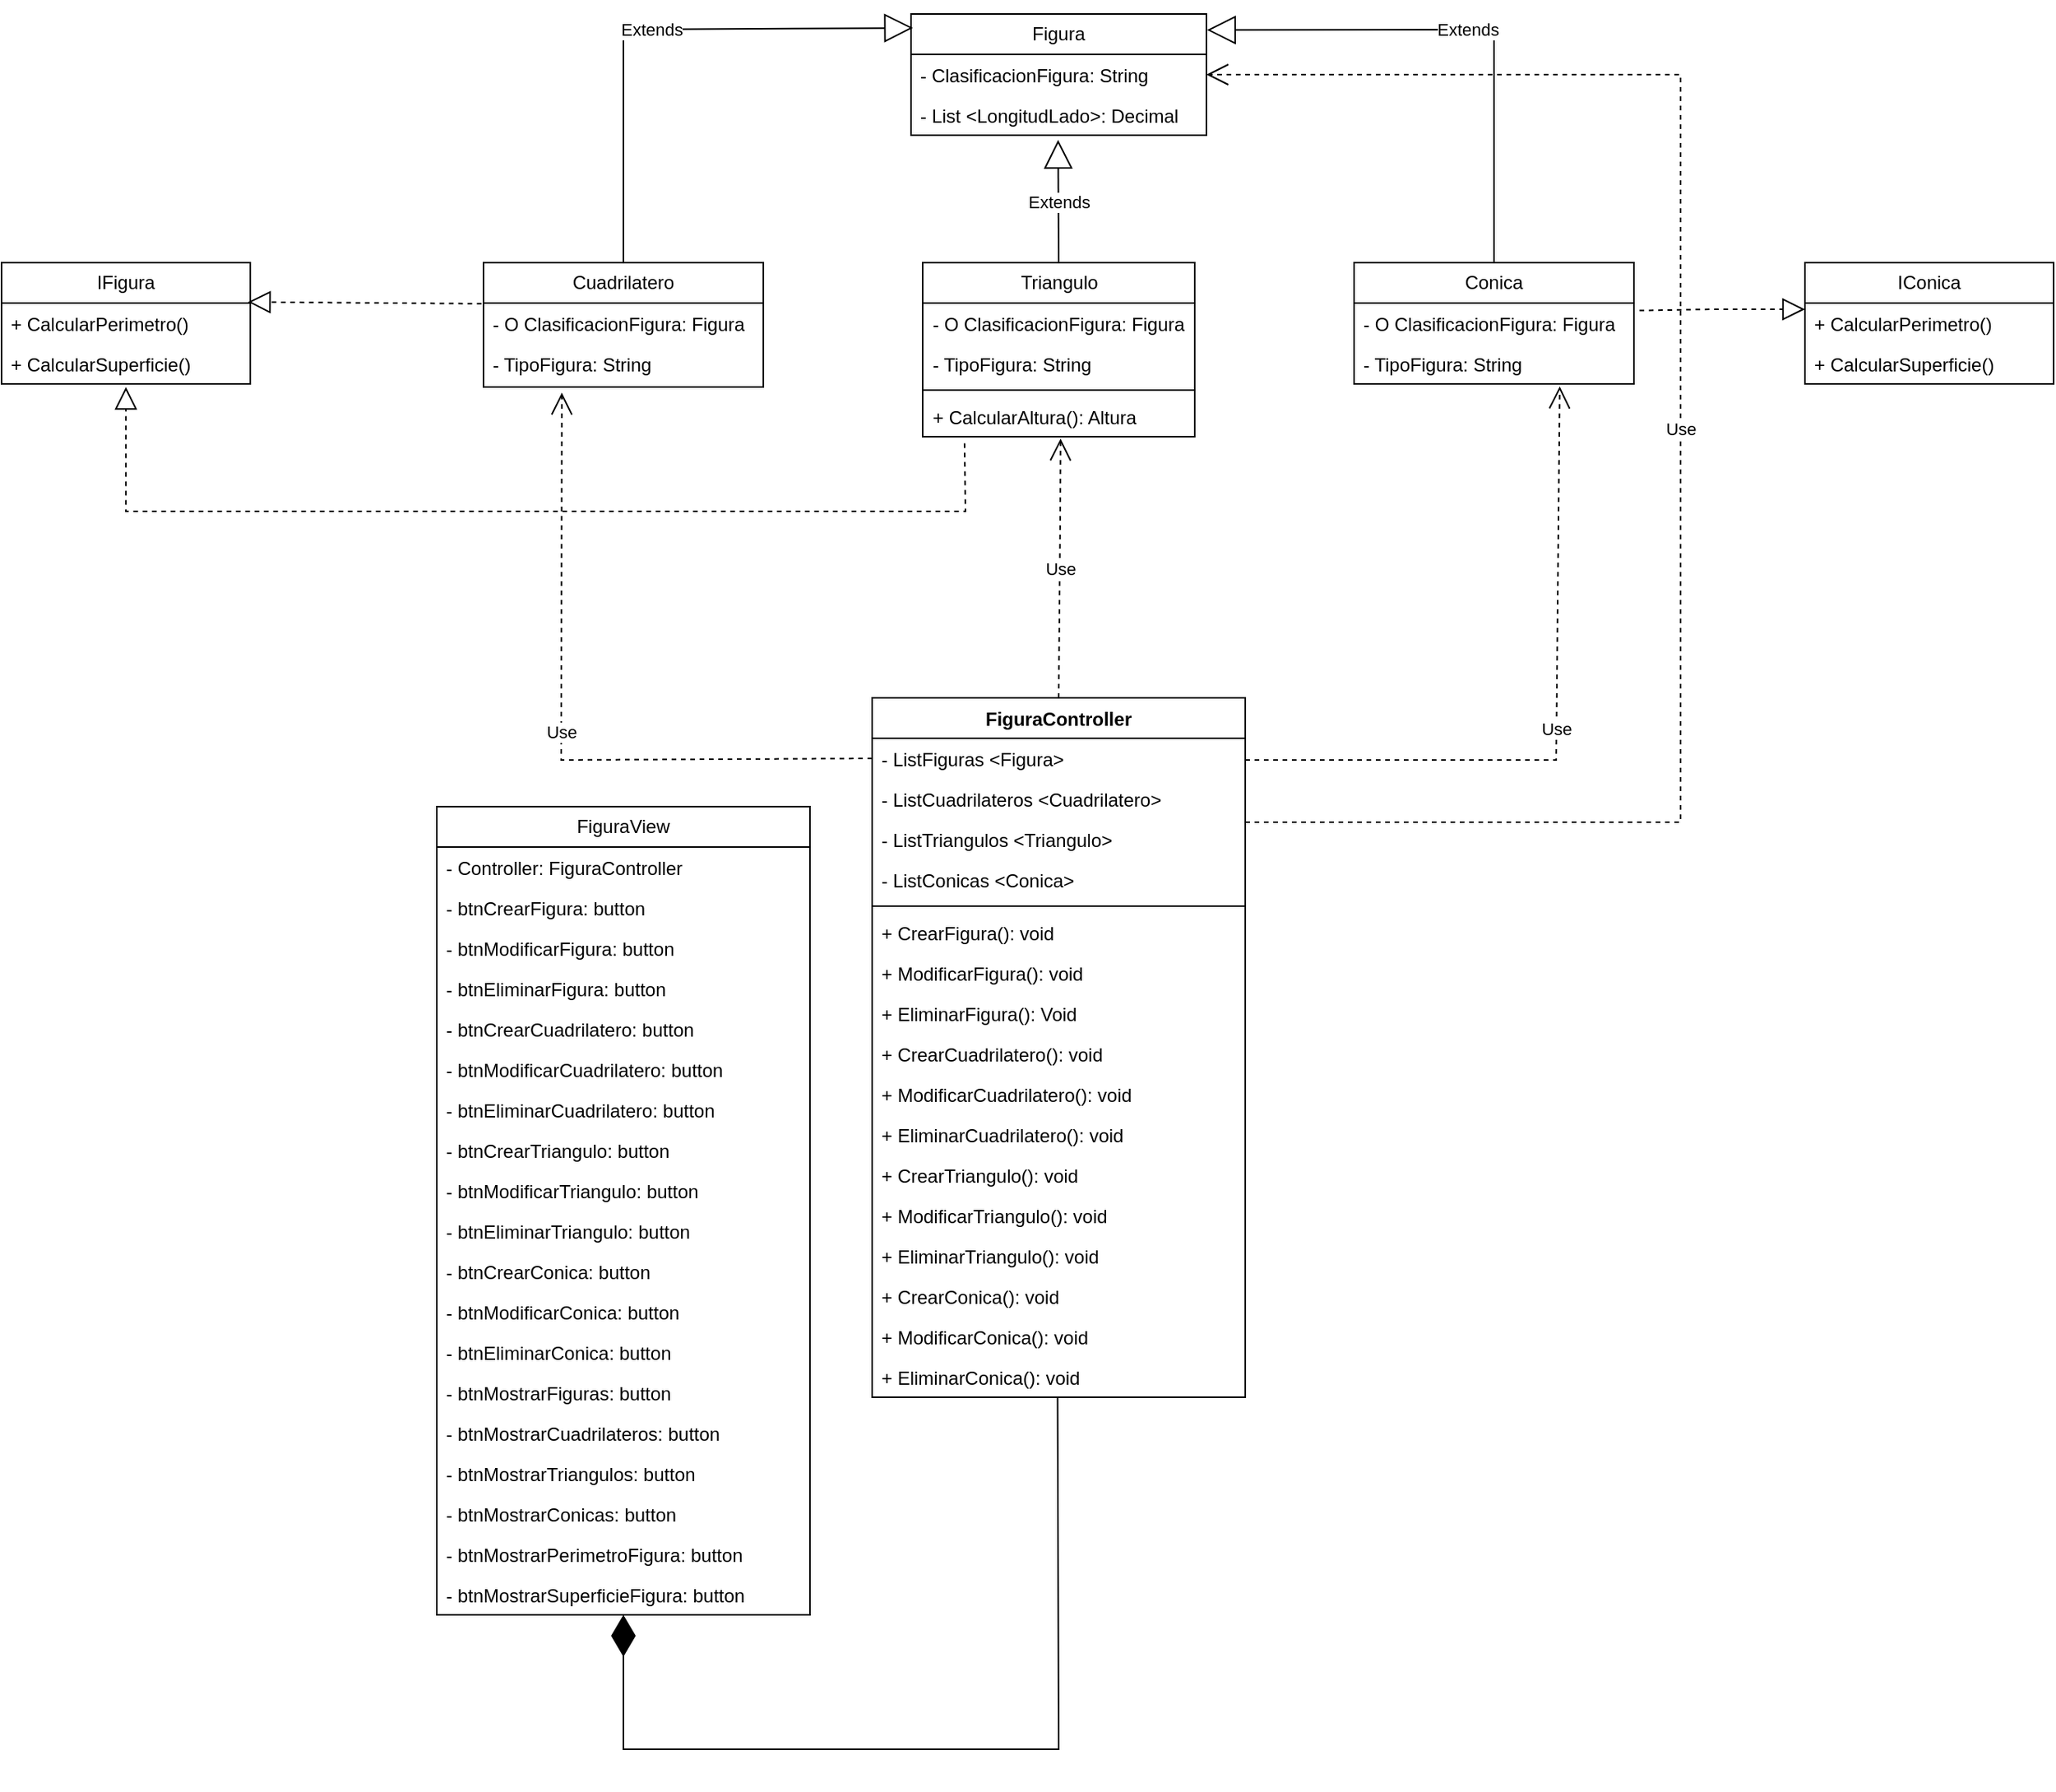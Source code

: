 <mxfile version="24.2.3" type="github">
  <diagram name="Page-1" id="c4acf3e9-155e-7222-9cf6-157b1a14988f">
    <mxGraphModel dx="2759" dy="1025" grid="1" gridSize="10" guides="1" tooltips="1" connect="1" arrows="1" fold="1" page="1" pageScale="1" pageWidth="850" pageHeight="1100" background="none" math="0" shadow="0">
      <root>
        <mxCell id="0" />
        <mxCell id="1" parent="0" />
        <mxCell id="8RnnDRSXlexf_g840mKL-1" value="Figura" style="swimlane;fontStyle=0;childLayout=stackLayout;horizontal=1;startSize=26;fillColor=none;horizontalStack=0;resizeParent=1;resizeParentMax=0;resizeLast=0;collapsible=1;marginBottom=0;whiteSpace=wrap;html=1;" parent="1" vertex="1">
          <mxGeometry x="305" y="40" width="190" height="78" as="geometry" />
        </mxCell>
        <mxCell id="8RnnDRSXlexf_g840mKL-2" value="- ClasificacionFigura: String&lt;div&gt;&lt;br&gt;&lt;/div&gt;" style="text;strokeColor=none;fillColor=none;align=left;verticalAlign=top;spacingLeft=4;spacingRight=4;overflow=hidden;rotatable=0;points=[[0,0.5],[1,0.5]];portConstraint=eastwest;whiteSpace=wrap;html=1;" parent="8RnnDRSXlexf_g840mKL-1" vertex="1">
          <mxGeometry y="26" width="190" height="26" as="geometry" />
        </mxCell>
        <mxCell id="8RnnDRSXlexf_g840mKL-3" value="- List &amp;lt;LongitudLado&amp;gt;: Decimal" style="text;strokeColor=none;fillColor=none;align=left;verticalAlign=top;spacingLeft=4;spacingRight=4;overflow=hidden;rotatable=0;points=[[0,0.5],[1,0.5]];portConstraint=eastwest;whiteSpace=wrap;html=1;" parent="8RnnDRSXlexf_g840mKL-1" vertex="1">
          <mxGeometry y="52" width="190" height="26" as="geometry" />
        </mxCell>
        <mxCell id="8RnnDRSXlexf_g840mKL-14" value="Cuadrilatero" style="swimlane;fontStyle=0;childLayout=stackLayout;horizontal=1;startSize=26;fillColor=none;horizontalStack=0;resizeParent=1;resizeParentMax=0;resizeLast=0;collapsible=1;marginBottom=0;whiteSpace=wrap;html=1;" parent="1" vertex="1">
          <mxGeometry x="30" y="200" width="180" height="80" as="geometry" />
        </mxCell>
        <mxCell id="8RnnDRSXlexf_g840mKL-15" value="- O ClasificacionFigura: Figura" style="text;strokeColor=none;fillColor=none;align=left;verticalAlign=top;spacingLeft=4;spacingRight=4;overflow=hidden;rotatable=0;points=[[0,0.5],[1,0.5]];portConstraint=eastwest;whiteSpace=wrap;html=1;" parent="8RnnDRSXlexf_g840mKL-14" vertex="1">
          <mxGeometry y="26" width="180" height="26" as="geometry" />
        </mxCell>
        <mxCell id="8RnnDRSXlexf_g840mKL-26" value="- TipoFigura: String" style="text;strokeColor=none;fillColor=none;align=left;verticalAlign=top;spacingLeft=4;spacingRight=4;overflow=hidden;rotatable=0;points=[[0,0.5],[1,0.5]];portConstraint=eastwest;whiteSpace=wrap;html=1;" parent="8RnnDRSXlexf_g840mKL-14" vertex="1">
          <mxGeometry y="52" width="180" height="26" as="geometry" />
        </mxCell>
        <mxCell id="8RnnDRSXlexf_g840mKL-16" value="&lt;div&gt;&lt;br&gt;&lt;/div&gt;" style="text;strokeColor=none;fillColor=none;align=left;verticalAlign=top;spacingLeft=4;spacingRight=4;overflow=hidden;rotatable=0;points=[[0,0.5],[1,0.5]];portConstraint=eastwest;whiteSpace=wrap;html=1;" parent="8RnnDRSXlexf_g840mKL-14" vertex="1">
          <mxGeometry y="78" width="180" height="2" as="geometry" />
        </mxCell>
        <mxCell id="8RnnDRSXlexf_g840mKL-20" value="Triangulo" style="swimlane;fontStyle=0;childLayout=stackLayout;horizontal=1;startSize=26;fillColor=none;horizontalStack=0;resizeParent=1;resizeParentMax=0;resizeLast=0;collapsible=1;marginBottom=0;whiteSpace=wrap;html=1;" parent="1" vertex="1">
          <mxGeometry x="312.5" y="200" width="175" height="112" as="geometry" />
        </mxCell>
        <mxCell id="8RnnDRSXlexf_g840mKL-21" value="- O ClasificacionFigura: Figura" style="text;strokeColor=none;fillColor=none;align=left;verticalAlign=top;spacingLeft=4;spacingRight=4;overflow=hidden;rotatable=0;points=[[0,0.5],[1,0.5]];portConstraint=eastwest;whiteSpace=wrap;html=1;" parent="8RnnDRSXlexf_g840mKL-20" vertex="1">
          <mxGeometry y="26" width="175" height="26" as="geometry" />
        </mxCell>
        <mxCell id="8RnnDRSXlexf_g840mKL-22" value="- TipoFigura: String&lt;div&gt;&lt;br&gt;&lt;/div&gt;" style="text;strokeColor=none;fillColor=none;align=left;verticalAlign=top;spacingLeft=4;spacingRight=4;overflow=hidden;rotatable=0;points=[[0,0.5],[1,0.5]];portConstraint=eastwest;whiteSpace=wrap;html=1;" parent="8RnnDRSXlexf_g840mKL-20" vertex="1">
          <mxGeometry y="52" width="175" height="26" as="geometry" />
        </mxCell>
        <mxCell id="ssvTeVl3Sau00PiMSClQ-30" value="" style="line;strokeWidth=1;fillColor=none;align=left;verticalAlign=middle;spacingTop=-1;spacingLeft=3;spacingRight=3;rotatable=0;labelPosition=right;points=[];portConstraint=eastwest;strokeColor=inherit;" parent="8RnnDRSXlexf_g840mKL-20" vertex="1">
          <mxGeometry y="78" width="175" height="8" as="geometry" />
        </mxCell>
        <mxCell id="ssvTeVl3Sau00PiMSClQ-29" value="+ CalcularAltura(): Altura" style="text;strokeColor=none;fillColor=none;align=left;verticalAlign=top;spacingLeft=4;spacingRight=4;overflow=hidden;rotatable=0;points=[[0,0.5],[1,0.5]];portConstraint=eastwest;whiteSpace=wrap;html=1;" parent="8RnnDRSXlexf_g840mKL-20" vertex="1">
          <mxGeometry y="86" width="175" height="26" as="geometry" />
        </mxCell>
        <mxCell id="8RnnDRSXlexf_g840mKL-27" value="Conica" style="swimlane;fontStyle=0;childLayout=stackLayout;horizontal=1;startSize=26;fillColor=none;horizontalStack=0;resizeParent=1;resizeParentMax=0;resizeLast=0;collapsible=1;marginBottom=0;whiteSpace=wrap;html=1;" parent="1" vertex="1">
          <mxGeometry x="590" y="200" width="180" height="78" as="geometry" />
        </mxCell>
        <mxCell id="8RnnDRSXlexf_g840mKL-28" value="- O ClasificacionFigura: Figura" style="text;strokeColor=none;fillColor=none;align=left;verticalAlign=top;spacingLeft=4;spacingRight=4;overflow=hidden;rotatable=0;points=[[0,0.5],[1,0.5]];portConstraint=eastwest;whiteSpace=wrap;html=1;" parent="8RnnDRSXlexf_g840mKL-27" vertex="1">
          <mxGeometry y="26" width="180" height="26" as="geometry" />
        </mxCell>
        <mxCell id="8RnnDRSXlexf_g840mKL-29" value="- TipoFigura: String" style="text;strokeColor=none;fillColor=none;align=left;verticalAlign=top;spacingLeft=4;spacingRight=4;overflow=hidden;rotatable=0;points=[[0,0.5],[1,0.5]];portConstraint=eastwest;whiteSpace=wrap;html=1;" parent="8RnnDRSXlexf_g840mKL-27" vertex="1">
          <mxGeometry y="52" width="180" height="26" as="geometry" />
        </mxCell>
        <mxCell id="8RnnDRSXlexf_g840mKL-39" value="Extends" style="endArrow=block;endSize=16;endFill=0;html=1;rounded=0;exitX=0.5;exitY=0;exitDx=0;exitDy=0;entryX=0.007;entryY=0.115;entryDx=0;entryDy=0;entryPerimeter=0;" parent="1" source="8RnnDRSXlexf_g840mKL-14" target="8RnnDRSXlexf_g840mKL-1" edge="1">
          <mxGeometry width="160" relative="1" as="geometry">
            <mxPoint x="190" y="220" as="sourcePoint" />
            <mxPoint x="300" y="50" as="targetPoint" />
            <Array as="points">
              <mxPoint x="120" y="50" />
            </Array>
          </mxGeometry>
        </mxCell>
        <mxCell id="8RnnDRSXlexf_g840mKL-40" value="Extends" style="endArrow=block;endSize=16;endFill=0;html=1;rounded=0;exitX=0.5;exitY=0;exitDx=0;exitDy=0;entryX=0.498;entryY=1.115;entryDx=0;entryDy=0;entryPerimeter=0;" parent="1" source="8RnnDRSXlexf_g840mKL-20" target="8RnnDRSXlexf_g840mKL-3" edge="1">
          <mxGeometry width="160" relative="1" as="geometry">
            <mxPoint x="400" y="190" as="sourcePoint" />
            <mxPoint x="560" y="190" as="targetPoint" />
          </mxGeometry>
        </mxCell>
        <mxCell id="8RnnDRSXlexf_g840mKL-41" value="Extends" style="endArrow=block;endSize=16;endFill=0;html=1;rounded=0;exitX=0.5;exitY=0;exitDx=0;exitDy=0;entryX=1.002;entryY=0.132;entryDx=0;entryDy=0;entryPerimeter=0;" parent="1" source="8RnnDRSXlexf_g840mKL-27" target="8RnnDRSXlexf_g840mKL-1" edge="1">
          <mxGeometry width="160" relative="1" as="geometry">
            <mxPoint x="650" y="80" as="sourcePoint" />
            <mxPoint x="810" y="80" as="targetPoint" />
            <Array as="points">
              <mxPoint x="680" y="50" />
            </Array>
          </mxGeometry>
        </mxCell>
        <mxCell id="i74BRaKT675qqBD5_0Uw-1" value="FiguraController&lt;div&gt;&lt;br&gt;&lt;/div&gt;" style="swimlane;fontStyle=1;align=center;verticalAlign=top;childLayout=stackLayout;horizontal=1;startSize=26;horizontalStack=0;resizeParent=1;resizeParentMax=0;resizeLast=0;collapsible=1;marginBottom=0;whiteSpace=wrap;html=1;" parent="1" vertex="1">
          <mxGeometry x="280" y="480" width="240" height="450" as="geometry" />
        </mxCell>
        <mxCell id="i74BRaKT675qqBD5_0Uw-2" value="- ListFiguras &amp;lt;Figura&amp;gt;" style="text;strokeColor=none;fillColor=none;align=left;verticalAlign=top;spacingLeft=4;spacingRight=4;overflow=hidden;rotatable=0;points=[[0,0.5],[1,0.5]];portConstraint=eastwest;whiteSpace=wrap;html=1;" parent="i74BRaKT675qqBD5_0Uw-1" vertex="1">
          <mxGeometry y="26" width="240" height="26" as="geometry" />
        </mxCell>
        <mxCell id="i74BRaKT675qqBD5_0Uw-16" value="- ListCuadrilateros &amp;lt;Cuadrilatero&amp;gt;" style="text;strokeColor=none;fillColor=none;align=left;verticalAlign=top;spacingLeft=4;spacingRight=4;overflow=hidden;rotatable=0;points=[[0,0.5],[1,0.5]];portConstraint=eastwest;whiteSpace=wrap;html=1;" parent="i74BRaKT675qqBD5_0Uw-1" vertex="1">
          <mxGeometry y="52" width="240" height="26" as="geometry" />
        </mxCell>
        <mxCell id="i74BRaKT675qqBD5_0Uw-17" value="- ListTriangulos &amp;lt;Triangulo&amp;gt;" style="text;strokeColor=none;fillColor=none;align=left;verticalAlign=top;spacingLeft=4;spacingRight=4;overflow=hidden;rotatable=0;points=[[0,0.5],[1,0.5]];portConstraint=eastwest;whiteSpace=wrap;html=1;" parent="i74BRaKT675qqBD5_0Uw-1" vertex="1">
          <mxGeometry y="78" width="240" height="26" as="geometry" />
        </mxCell>
        <mxCell id="i74BRaKT675qqBD5_0Uw-18" value="- ListConicas &amp;lt;Conica&amp;gt;" style="text;strokeColor=none;fillColor=none;align=left;verticalAlign=top;spacingLeft=4;spacingRight=4;overflow=hidden;rotatable=0;points=[[0,0.5],[1,0.5]];portConstraint=eastwest;whiteSpace=wrap;html=1;" parent="i74BRaKT675qqBD5_0Uw-1" vertex="1">
          <mxGeometry y="104" width="240" height="26" as="geometry" />
        </mxCell>
        <mxCell id="i74BRaKT675qqBD5_0Uw-3" value="" style="line;strokeWidth=1;fillColor=none;align=left;verticalAlign=middle;spacingTop=-1;spacingLeft=3;spacingRight=3;rotatable=0;labelPosition=right;points=[];portConstraint=eastwest;strokeColor=inherit;" parent="i74BRaKT675qqBD5_0Uw-1" vertex="1">
          <mxGeometry y="130" width="240" height="8" as="geometry" />
        </mxCell>
        <mxCell id="i74BRaKT675qqBD5_0Uw-4" value="+ CrearFigura(): void" style="text;strokeColor=none;fillColor=none;align=left;verticalAlign=top;spacingLeft=4;spacingRight=4;overflow=hidden;rotatable=0;points=[[0,0.5],[1,0.5]];portConstraint=eastwest;whiteSpace=wrap;html=1;" parent="i74BRaKT675qqBD5_0Uw-1" vertex="1">
          <mxGeometry y="138" width="240" height="26" as="geometry" />
        </mxCell>
        <mxCell id="i74BRaKT675qqBD5_0Uw-6" value="+ ModificarFigura(): void" style="text;strokeColor=none;fillColor=none;align=left;verticalAlign=top;spacingLeft=4;spacingRight=4;overflow=hidden;rotatable=0;points=[[0,0.5],[1,0.5]];portConstraint=eastwest;whiteSpace=wrap;html=1;" parent="i74BRaKT675qqBD5_0Uw-1" vertex="1">
          <mxGeometry y="164" width="240" height="26" as="geometry" />
        </mxCell>
        <mxCell id="i74BRaKT675qqBD5_0Uw-5" value="+ EliminarFigura(): Void" style="text;strokeColor=none;fillColor=none;align=left;verticalAlign=top;spacingLeft=4;spacingRight=4;overflow=hidden;rotatable=0;points=[[0,0.5],[1,0.5]];portConstraint=eastwest;whiteSpace=wrap;html=1;" parent="i74BRaKT675qqBD5_0Uw-1" vertex="1">
          <mxGeometry y="190" width="240" height="26" as="geometry" />
        </mxCell>
        <mxCell id="i74BRaKT675qqBD5_0Uw-7" value="+ CrearCuadrilatero(): void" style="text;strokeColor=none;fillColor=none;align=left;verticalAlign=top;spacingLeft=4;spacingRight=4;overflow=hidden;rotatable=0;points=[[0,0.5],[1,0.5]];portConstraint=eastwest;whiteSpace=wrap;html=1;" parent="i74BRaKT675qqBD5_0Uw-1" vertex="1">
          <mxGeometry y="216" width="240" height="26" as="geometry" />
        </mxCell>
        <mxCell id="i74BRaKT675qqBD5_0Uw-8" value="+ ModificarCuadrilatero(): void" style="text;strokeColor=none;fillColor=none;align=left;verticalAlign=top;spacingLeft=4;spacingRight=4;overflow=hidden;rotatable=0;points=[[0,0.5],[1,0.5]];portConstraint=eastwest;whiteSpace=wrap;html=1;" parent="i74BRaKT675qqBD5_0Uw-1" vertex="1">
          <mxGeometry y="242" width="240" height="26" as="geometry" />
        </mxCell>
        <mxCell id="i74BRaKT675qqBD5_0Uw-9" value="+ EliminarCuadrilatero(): void" style="text;strokeColor=none;fillColor=none;align=left;verticalAlign=top;spacingLeft=4;spacingRight=4;overflow=hidden;rotatable=0;points=[[0,0.5],[1,0.5]];portConstraint=eastwest;whiteSpace=wrap;html=1;" parent="i74BRaKT675qqBD5_0Uw-1" vertex="1">
          <mxGeometry y="268" width="240" height="26" as="geometry" />
        </mxCell>
        <mxCell id="i74BRaKT675qqBD5_0Uw-10" value="+ CrearTriangulo(): void" style="text;strokeColor=none;fillColor=none;align=left;verticalAlign=top;spacingLeft=4;spacingRight=4;overflow=hidden;rotatable=0;points=[[0,0.5],[1,0.5]];portConstraint=eastwest;whiteSpace=wrap;html=1;" parent="i74BRaKT675qqBD5_0Uw-1" vertex="1">
          <mxGeometry y="294" width="240" height="26" as="geometry" />
        </mxCell>
        <mxCell id="i74BRaKT675qqBD5_0Uw-11" value="+ ModificarTriangulo(): void&lt;div&gt;&lt;br&gt;&lt;/div&gt;" style="text;strokeColor=none;fillColor=none;align=left;verticalAlign=top;spacingLeft=4;spacingRight=4;overflow=hidden;rotatable=0;points=[[0,0.5],[1,0.5]];portConstraint=eastwest;whiteSpace=wrap;html=1;" parent="i74BRaKT675qqBD5_0Uw-1" vertex="1">
          <mxGeometry y="320" width="240" height="26" as="geometry" />
        </mxCell>
        <mxCell id="i74BRaKT675qqBD5_0Uw-12" value="+ EliminarTriangulo(): void" style="text;strokeColor=none;fillColor=none;align=left;verticalAlign=top;spacingLeft=4;spacingRight=4;overflow=hidden;rotatable=0;points=[[0,0.5],[1,0.5]];portConstraint=eastwest;whiteSpace=wrap;html=1;" parent="i74BRaKT675qqBD5_0Uw-1" vertex="1">
          <mxGeometry y="346" width="240" height="26" as="geometry" />
        </mxCell>
        <mxCell id="i74BRaKT675qqBD5_0Uw-13" value="+ CrearConica(): void" style="text;strokeColor=none;fillColor=none;align=left;verticalAlign=top;spacingLeft=4;spacingRight=4;overflow=hidden;rotatable=0;points=[[0,0.5],[1,0.5]];portConstraint=eastwest;whiteSpace=wrap;html=1;" parent="i74BRaKT675qqBD5_0Uw-1" vertex="1">
          <mxGeometry y="372" width="240" height="26" as="geometry" />
        </mxCell>
        <mxCell id="i74BRaKT675qqBD5_0Uw-14" value="+ ModificarConica(): void" style="text;strokeColor=none;fillColor=none;align=left;verticalAlign=top;spacingLeft=4;spacingRight=4;overflow=hidden;rotatable=0;points=[[0,0.5],[1,0.5]];portConstraint=eastwest;whiteSpace=wrap;html=1;" parent="i74BRaKT675qqBD5_0Uw-1" vertex="1">
          <mxGeometry y="398" width="240" height="26" as="geometry" />
        </mxCell>
        <mxCell id="i74BRaKT675qqBD5_0Uw-15" value="+ EliminarConica(): void" style="text;strokeColor=none;fillColor=none;align=left;verticalAlign=top;spacingLeft=4;spacingRight=4;overflow=hidden;rotatable=0;points=[[0,0.5],[1,0.5]];portConstraint=eastwest;whiteSpace=wrap;html=1;" parent="i74BRaKT675qqBD5_0Uw-1" vertex="1">
          <mxGeometry y="424" width="240" height="26" as="geometry" />
        </mxCell>
        <mxCell id="i74BRaKT675qqBD5_0Uw-19" value="Use" style="endArrow=open;endSize=12;dashed=1;html=1;rounded=0;entryX=0.28;entryY=2.833;entryDx=0;entryDy=0;entryPerimeter=0;exitX=0;exitY=0.5;exitDx=0;exitDy=0;" parent="1" source="i74BRaKT675qqBD5_0Uw-2" target="8RnnDRSXlexf_g840mKL-16" edge="1">
          <mxGeometry width="160" relative="1" as="geometry">
            <mxPoint x="80" y="520" as="sourcePoint" />
            <mxPoint x="220" y="430" as="targetPoint" />
            <Array as="points">
              <mxPoint x="80" y="520" />
            </Array>
          </mxGeometry>
        </mxCell>
        <mxCell id="i74BRaKT675qqBD5_0Uw-20" value="Use" style="endArrow=open;endSize=12;dashed=1;html=1;rounded=0;entryX=0.735;entryY=1.064;entryDx=0;entryDy=0;entryPerimeter=0;" parent="1" target="8RnnDRSXlexf_g840mKL-29" edge="1">
          <mxGeometry width="160" relative="1" as="geometry">
            <mxPoint x="520" y="520" as="sourcePoint" />
            <mxPoint x="680" y="520" as="targetPoint" />
            <Array as="points">
              <mxPoint x="720" y="520" />
            </Array>
          </mxGeometry>
        </mxCell>
        <mxCell id="i74BRaKT675qqBD5_0Uw-21" value="Use" style="endArrow=open;endSize=12;dashed=1;html=1;rounded=0;entryX=0.507;entryY=1.046;entryDx=0;entryDy=0;entryPerimeter=0;exitX=0.5;exitY=0;exitDx=0;exitDy=0;" parent="1" target="ssvTeVl3Sau00PiMSClQ-29" edge="1" source="i74BRaKT675qqBD5_0Uw-1">
          <mxGeometry width="160" relative="1" as="geometry">
            <mxPoint x="520" y="480" as="sourcePoint" />
            <mxPoint x="680" y="480" as="targetPoint" />
            <Array as="points">
              <mxPoint x="401" y="360" />
            </Array>
          </mxGeometry>
        </mxCell>
        <mxCell id="i74BRaKT675qqBD5_0Uw-23" value="Use" style="endArrow=open;endSize=12;dashed=1;html=1;rounded=0;entryX=1;entryY=0.5;entryDx=0;entryDy=0;" parent="1" target="8RnnDRSXlexf_g840mKL-2" edge="1">
          <mxGeometry width="160" relative="1" as="geometry">
            <mxPoint x="520" y="560" as="sourcePoint" />
            <mxPoint x="560" y="120" as="targetPoint" />
            <Array as="points">
              <mxPoint x="800" y="560" />
              <mxPoint x="800" y="79" />
            </Array>
          </mxGeometry>
        </mxCell>
        <mxCell id="ssvTeVl3Sau00PiMSClQ-1" value="FiguraView" style="swimlane;fontStyle=0;childLayout=stackLayout;horizontal=1;startSize=26;fillColor=none;horizontalStack=0;resizeParent=1;resizeParentMax=0;resizeLast=0;collapsible=1;marginBottom=0;whiteSpace=wrap;html=1;" parent="1" vertex="1">
          <mxGeometry y="550" width="240" height="520" as="geometry" />
        </mxCell>
        <mxCell id="ssvTeVl3Sau00PiMSClQ-2" value="- Controller: FiguraController" style="text;strokeColor=none;fillColor=none;align=left;verticalAlign=top;spacingLeft=4;spacingRight=4;overflow=hidden;rotatable=0;points=[[0,0.5],[1,0.5]];portConstraint=eastwest;whiteSpace=wrap;html=1;" parent="ssvTeVl3Sau00PiMSClQ-1" vertex="1">
          <mxGeometry y="26" width="240" height="26" as="geometry" />
        </mxCell>
        <mxCell id="ssvTeVl3Sau00PiMSClQ-3" value="- btnCrearFigura: button" style="text;strokeColor=none;fillColor=none;align=left;verticalAlign=top;spacingLeft=4;spacingRight=4;overflow=hidden;rotatable=0;points=[[0,0.5],[1,0.5]];portConstraint=eastwest;whiteSpace=wrap;html=1;" parent="ssvTeVl3Sau00PiMSClQ-1" vertex="1">
          <mxGeometry y="52" width="240" height="26" as="geometry" />
        </mxCell>
        <mxCell id="ssvTeVl3Sau00PiMSClQ-4" value="- btnModificarFigura: button" style="text;strokeColor=none;fillColor=none;align=left;verticalAlign=top;spacingLeft=4;spacingRight=4;overflow=hidden;rotatable=0;points=[[0,0.5],[1,0.5]];portConstraint=eastwest;whiteSpace=wrap;html=1;" parent="ssvTeVl3Sau00PiMSClQ-1" vertex="1">
          <mxGeometry y="78" width="240" height="26" as="geometry" />
        </mxCell>
        <mxCell id="ssvTeVl3Sau00PiMSClQ-5" value="- btnEliminarFigura: button" style="text;strokeColor=none;fillColor=none;align=left;verticalAlign=top;spacingLeft=4;spacingRight=4;overflow=hidden;rotatable=0;points=[[0,0.5],[1,0.5]];portConstraint=eastwest;whiteSpace=wrap;html=1;" parent="ssvTeVl3Sau00PiMSClQ-1" vertex="1">
          <mxGeometry y="104" width="240" height="26" as="geometry" />
        </mxCell>
        <mxCell id="ssvTeVl3Sau00PiMSClQ-6" value="- btnCrearCuadrilatero: button" style="text;strokeColor=none;fillColor=none;align=left;verticalAlign=top;spacingLeft=4;spacingRight=4;overflow=hidden;rotatable=0;points=[[0,0.5],[1,0.5]];portConstraint=eastwest;whiteSpace=wrap;html=1;" parent="ssvTeVl3Sau00PiMSClQ-1" vertex="1">
          <mxGeometry y="130" width="240" height="26" as="geometry" />
        </mxCell>
        <mxCell id="ssvTeVl3Sau00PiMSClQ-7" value="- btnModificarCuadrilatero: button" style="text;strokeColor=none;fillColor=none;align=left;verticalAlign=top;spacingLeft=4;spacingRight=4;overflow=hidden;rotatable=0;points=[[0,0.5],[1,0.5]];portConstraint=eastwest;whiteSpace=wrap;html=1;" parent="ssvTeVl3Sau00PiMSClQ-1" vertex="1">
          <mxGeometry y="156" width="240" height="26" as="geometry" />
        </mxCell>
        <mxCell id="ssvTeVl3Sau00PiMSClQ-8" value="- btnEliminarCuadrilatero: button" style="text;strokeColor=none;fillColor=none;align=left;verticalAlign=top;spacingLeft=4;spacingRight=4;overflow=hidden;rotatable=0;points=[[0,0.5],[1,0.5]];portConstraint=eastwest;whiteSpace=wrap;html=1;" parent="ssvTeVl3Sau00PiMSClQ-1" vertex="1">
          <mxGeometry y="182" width="240" height="26" as="geometry" />
        </mxCell>
        <mxCell id="ssvTeVl3Sau00PiMSClQ-9" value="- btnCrearTriangulo: button" style="text;strokeColor=none;fillColor=none;align=left;verticalAlign=top;spacingLeft=4;spacingRight=4;overflow=hidden;rotatable=0;points=[[0,0.5],[1,0.5]];portConstraint=eastwest;whiteSpace=wrap;html=1;" parent="ssvTeVl3Sau00PiMSClQ-1" vertex="1">
          <mxGeometry y="208" width="240" height="26" as="geometry" />
        </mxCell>
        <mxCell id="ssvTeVl3Sau00PiMSClQ-10" value="- btnModificarTriangulo: button" style="text;strokeColor=none;fillColor=none;align=left;verticalAlign=top;spacingLeft=4;spacingRight=4;overflow=hidden;rotatable=0;points=[[0,0.5],[1,0.5]];portConstraint=eastwest;whiteSpace=wrap;html=1;" parent="ssvTeVl3Sau00PiMSClQ-1" vertex="1">
          <mxGeometry y="234" width="240" height="26" as="geometry" />
        </mxCell>
        <mxCell id="ssvTeVl3Sau00PiMSClQ-11" value="- btnEliminarTriangulo: button" style="text;strokeColor=none;fillColor=none;align=left;verticalAlign=top;spacingLeft=4;spacingRight=4;overflow=hidden;rotatable=0;points=[[0,0.5],[1,0.5]];portConstraint=eastwest;whiteSpace=wrap;html=1;" parent="ssvTeVl3Sau00PiMSClQ-1" vertex="1">
          <mxGeometry y="260" width="240" height="26" as="geometry" />
        </mxCell>
        <mxCell id="ssvTeVl3Sau00PiMSClQ-12" value="- btnCrearConica: button" style="text;strokeColor=none;fillColor=none;align=left;verticalAlign=top;spacingLeft=4;spacingRight=4;overflow=hidden;rotatable=0;points=[[0,0.5],[1,0.5]];portConstraint=eastwest;whiteSpace=wrap;html=1;" parent="ssvTeVl3Sau00PiMSClQ-1" vertex="1">
          <mxGeometry y="286" width="240" height="26" as="geometry" />
        </mxCell>
        <mxCell id="ssvTeVl3Sau00PiMSClQ-13" value="- btnModificarConica: button" style="text;strokeColor=none;fillColor=none;align=left;verticalAlign=top;spacingLeft=4;spacingRight=4;overflow=hidden;rotatable=0;points=[[0,0.5],[1,0.5]];portConstraint=eastwest;whiteSpace=wrap;html=1;" parent="ssvTeVl3Sau00PiMSClQ-1" vertex="1">
          <mxGeometry y="312" width="240" height="26" as="geometry" />
        </mxCell>
        <mxCell id="ssvTeVl3Sau00PiMSClQ-14" value="- btnEliminarConica: button" style="text;strokeColor=none;fillColor=none;align=left;verticalAlign=top;spacingLeft=4;spacingRight=4;overflow=hidden;rotatable=0;points=[[0,0.5],[1,0.5]];portConstraint=eastwest;whiteSpace=wrap;html=1;" parent="ssvTeVl3Sau00PiMSClQ-1" vertex="1">
          <mxGeometry y="338" width="240" height="26" as="geometry" />
        </mxCell>
        <mxCell id="ssvTeVl3Sau00PiMSClQ-16" value="- btnMostrarFiguras: button" style="text;strokeColor=none;fillColor=none;align=left;verticalAlign=top;spacingLeft=4;spacingRight=4;overflow=hidden;rotatable=0;points=[[0,0.5],[1,0.5]];portConstraint=eastwest;whiteSpace=wrap;html=1;" parent="ssvTeVl3Sau00PiMSClQ-1" vertex="1">
          <mxGeometry y="364" width="240" height="26" as="geometry" />
        </mxCell>
        <mxCell id="ssvTeVl3Sau00PiMSClQ-17" value="- btnMostrarCuadrilateros: button" style="text;strokeColor=none;fillColor=none;align=left;verticalAlign=top;spacingLeft=4;spacingRight=4;overflow=hidden;rotatable=0;points=[[0,0.5],[1,0.5]];portConstraint=eastwest;whiteSpace=wrap;html=1;" parent="ssvTeVl3Sau00PiMSClQ-1" vertex="1">
          <mxGeometry y="390" width="240" height="26" as="geometry" />
        </mxCell>
        <mxCell id="ssvTeVl3Sau00PiMSClQ-18" value="- btnMostrarTriangulos: button" style="text;strokeColor=none;fillColor=none;align=left;verticalAlign=top;spacingLeft=4;spacingRight=4;overflow=hidden;rotatable=0;points=[[0,0.5],[1,0.5]];portConstraint=eastwest;whiteSpace=wrap;html=1;" parent="ssvTeVl3Sau00PiMSClQ-1" vertex="1">
          <mxGeometry y="416" width="240" height="26" as="geometry" />
        </mxCell>
        <mxCell id="ssvTeVl3Sau00PiMSClQ-19" value="- btnMostrarConicas: button" style="text;strokeColor=none;fillColor=none;align=left;verticalAlign=top;spacingLeft=4;spacingRight=4;overflow=hidden;rotatable=0;points=[[0,0.5],[1,0.5]];portConstraint=eastwest;whiteSpace=wrap;html=1;" parent="ssvTeVl3Sau00PiMSClQ-1" vertex="1">
          <mxGeometry y="442" width="240" height="26" as="geometry" />
        </mxCell>
        <mxCell id="ssvTeVl3Sau00PiMSClQ-20" value="- btnMostrarPerimetroFigura: button" style="text;strokeColor=none;fillColor=none;align=left;verticalAlign=top;spacingLeft=4;spacingRight=4;overflow=hidden;rotatable=0;points=[[0,0.5],[1,0.5]];portConstraint=eastwest;whiteSpace=wrap;html=1;" parent="ssvTeVl3Sau00PiMSClQ-1" vertex="1">
          <mxGeometry y="468" width="240" height="26" as="geometry" />
        </mxCell>
        <mxCell id="ssvTeVl3Sau00PiMSClQ-21" value="- btnMostrarSuperficieFigura: button" style="text;strokeColor=none;fillColor=none;align=left;verticalAlign=top;spacingLeft=4;spacingRight=4;overflow=hidden;rotatable=0;points=[[0,0.5],[1,0.5]];portConstraint=eastwest;whiteSpace=wrap;html=1;" parent="ssvTeVl3Sau00PiMSClQ-1" vertex="1">
          <mxGeometry y="494" width="240" height="26" as="geometry" />
        </mxCell>
        <mxCell id="ssvTeVl3Sau00PiMSClQ-15" value="" style="endArrow=diamondThin;endFill=1;endSize=24;html=1;rounded=0;entryX=0.5;entryY=0.983;entryDx=0;entryDy=0;entryPerimeter=0;exitX=0.497;exitY=1.021;exitDx=0;exitDy=0;exitPerimeter=0;" parent="1" source="i74BRaKT675qqBD5_0Uw-15" edge="1">
          <mxGeometry width="160" relative="1" as="geometry">
            <mxPoint x="400" y="1086.44" as="sourcePoint" />
            <mxPoint x="120" y="1069.998" as="targetPoint" />
            <Array as="points">
              <mxPoint x="400" y="1156.44" />
              <mxPoint x="120" y="1156.44" />
            </Array>
          </mxGeometry>
        </mxCell>
        <mxCell id="ObV1rv8a1Gx8vVV9x_go-5" value="IFigura" style="swimlane;fontStyle=0;childLayout=stackLayout;horizontal=1;startSize=26;fillColor=none;horizontalStack=0;resizeParent=1;resizeParentMax=0;resizeLast=0;collapsible=1;marginBottom=0;whiteSpace=wrap;html=1;" vertex="1" parent="1">
          <mxGeometry x="-280" y="200" width="160" height="78" as="geometry" />
        </mxCell>
        <mxCell id="ObV1rv8a1Gx8vVV9x_go-6" value="+ CalcularPerimetro()" style="text;strokeColor=none;fillColor=none;align=left;verticalAlign=top;spacingLeft=4;spacingRight=4;overflow=hidden;rotatable=0;points=[[0,0.5],[1,0.5]];portConstraint=eastwest;whiteSpace=wrap;html=1;" vertex="1" parent="ObV1rv8a1Gx8vVV9x_go-5">
          <mxGeometry y="26" width="160" height="26" as="geometry" />
        </mxCell>
        <mxCell id="ObV1rv8a1Gx8vVV9x_go-9" value="+ CalcularSuperficie()" style="text;strokeColor=none;fillColor=none;align=left;verticalAlign=top;spacingLeft=4;spacingRight=4;overflow=hidden;rotatable=0;points=[[0,0.5],[1,0.5]];portConstraint=eastwest;whiteSpace=wrap;html=1;" vertex="1" parent="ObV1rv8a1Gx8vVV9x_go-5">
          <mxGeometry y="52" width="160" height="26" as="geometry" />
        </mxCell>
        <mxCell id="ObV1rv8a1Gx8vVV9x_go-10" value="" style="endArrow=block;dashed=1;endFill=0;endSize=12;html=1;rounded=0;exitX=-0.007;exitY=0.016;exitDx=0;exitDy=0;exitPerimeter=0;entryX=0.991;entryY=-0.027;entryDx=0;entryDy=0;entryPerimeter=0;" edge="1" parent="1" source="8RnnDRSXlexf_g840mKL-15" target="ObV1rv8a1Gx8vVV9x_go-6">
          <mxGeometry width="160" relative="1" as="geometry">
            <mxPoint x="-140" y="340" as="sourcePoint" />
            <mxPoint x="20" y="340" as="targetPoint" />
          </mxGeometry>
        </mxCell>
        <mxCell id="ObV1rv8a1Gx8vVV9x_go-11" value="" style="endArrow=block;dashed=1;endFill=0;endSize=12;html=1;rounded=0;exitX=0.154;exitY=1.163;exitDx=0;exitDy=0;entryX=0.5;entryY=1.077;entryDx=0;entryDy=0;entryPerimeter=0;exitPerimeter=0;" edge="1" parent="1" source="ssvTeVl3Sau00PiMSClQ-29" target="ObV1rv8a1Gx8vVV9x_go-9">
          <mxGeometry width="160" relative="1" as="geometry">
            <mxPoint x="20" y="340" as="sourcePoint" />
            <mxPoint x="180" y="340" as="targetPoint" />
            <Array as="points">
              <mxPoint x="340" y="360" />
              <mxPoint x="-200" y="360" />
            </Array>
          </mxGeometry>
        </mxCell>
        <mxCell id="ObV1rv8a1Gx8vVV9x_go-12" value="IConica" style="swimlane;fontStyle=0;childLayout=stackLayout;horizontal=1;startSize=26;fillColor=none;horizontalStack=0;resizeParent=1;resizeParentMax=0;resizeLast=0;collapsible=1;marginBottom=0;whiteSpace=wrap;html=1;" vertex="1" parent="1">
          <mxGeometry x="880" y="200" width="160" height="78" as="geometry" />
        </mxCell>
        <mxCell id="ObV1rv8a1Gx8vVV9x_go-13" value="+ CalcularPerimetro()" style="text;strokeColor=none;fillColor=none;align=left;verticalAlign=top;spacingLeft=4;spacingRight=4;overflow=hidden;rotatable=0;points=[[0,0.5],[1,0.5]];portConstraint=eastwest;whiteSpace=wrap;html=1;" vertex="1" parent="ObV1rv8a1Gx8vVV9x_go-12">
          <mxGeometry y="26" width="160" height="26" as="geometry" />
        </mxCell>
        <mxCell id="ObV1rv8a1Gx8vVV9x_go-14" value="+ CalcularSuperficie()" style="text;strokeColor=none;fillColor=none;align=left;verticalAlign=top;spacingLeft=4;spacingRight=4;overflow=hidden;rotatable=0;points=[[0,0.5],[1,0.5]];portConstraint=eastwest;whiteSpace=wrap;html=1;" vertex="1" parent="ObV1rv8a1Gx8vVV9x_go-12">
          <mxGeometry y="52" width="160" height="26" as="geometry" />
        </mxCell>
        <mxCell id="ObV1rv8a1Gx8vVV9x_go-16" value="" style="endArrow=block;dashed=1;endFill=0;endSize=12;html=1;rounded=0;exitX=1.02;exitY=0.185;exitDx=0;exitDy=0;exitPerimeter=0;" edge="1" parent="1" source="8RnnDRSXlexf_g840mKL-28">
          <mxGeometry width="160" relative="1" as="geometry">
            <mxPoint x="510" y="340" as="sourcePoint" />
            <mxPoint x="880" y="230" as="targetPoint" />
            <Array as="points">
              <mxPoint x="820" y="230" />
            </Array>
          </mxGeometry>
        </mxCell>
      </root>
    </mxGraphModel>
  </diagram>
</mxfile>
